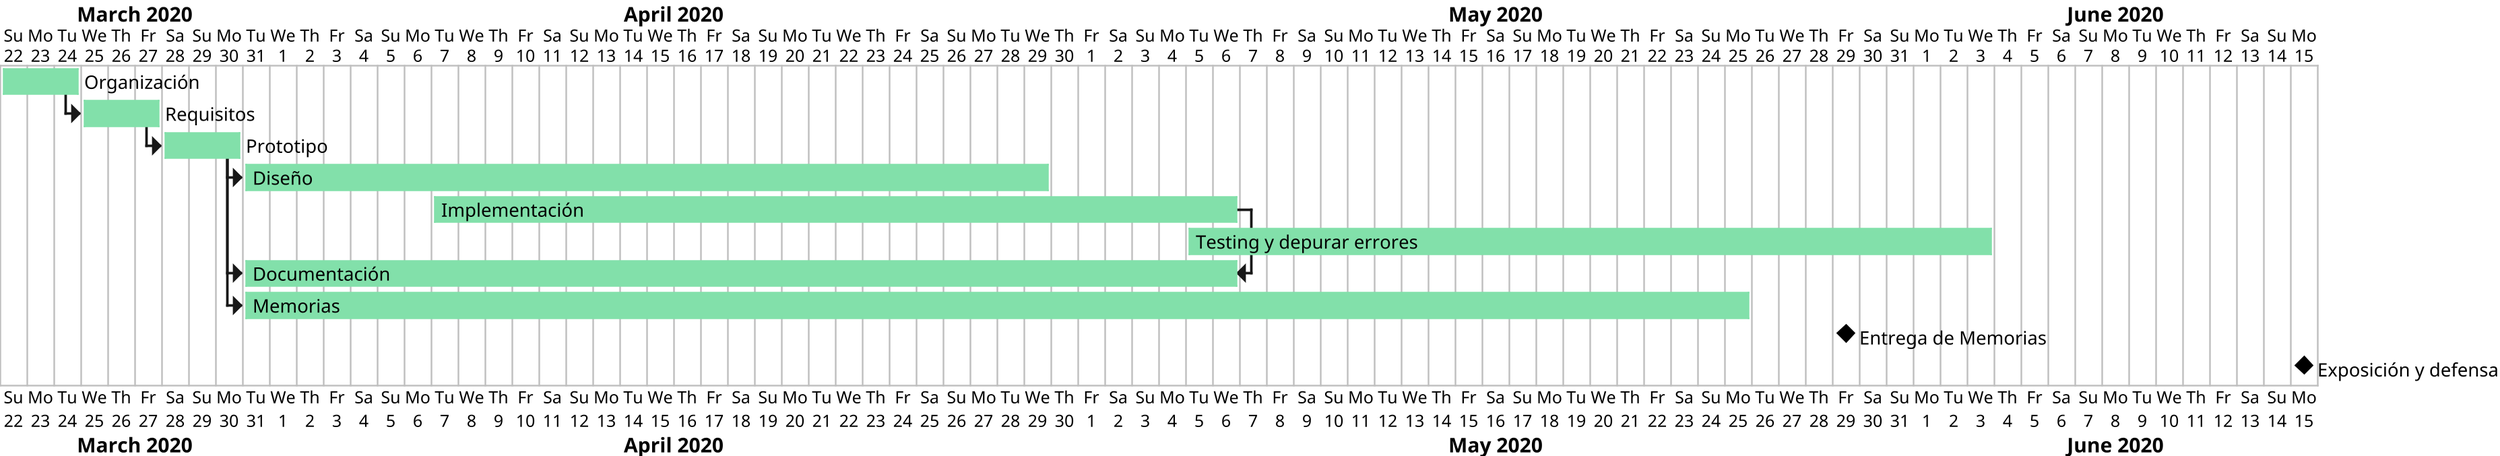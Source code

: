 @startgantt tfg
scale 2.5
Project starts the 22th of march 2020

[Organización] is colored in #82E0AA
[Organización] lasts 3 days

[Requisitos] is colored in #82E0AA
[Requisitos] lasts 3 days
[Requisitos] starts at [Organización]'s end

[Prototipo] is colored in #82E0AA
[Prototipo] starts at [Requisitos]'s end
[Prototipo] lasts 3 days

[Diseño] is colored in #82E0AA
[Diseño] lasts 30 days
[Diseño] starts at [Prototipo]'s end

[Implementación] is colored in #82E0AA
[Implementación] starts at 7th of april 2020
[Implementación] lasts 30 days


[Testing y depurar errores] is colored in #82E0AA
[Testing y depurar errores] starts at 5th of may 2020
[Testing y depurar errores] lasts 30 days

[Documentación] is colored in #82E0AA
[Documentación] starts at [Prototipo]'s end
[Documentación] ends at [Implementación]'s end

[Memorias] is colored in #82E0AA
[Memorias] starts at [Prototipo]'s end
[Memorias] ends at 25th of may 2020

[Entrega de Memorias] happens at 29th of may 2020
[Exposición y defensa] happens at 15th of june 2020
@endgantt